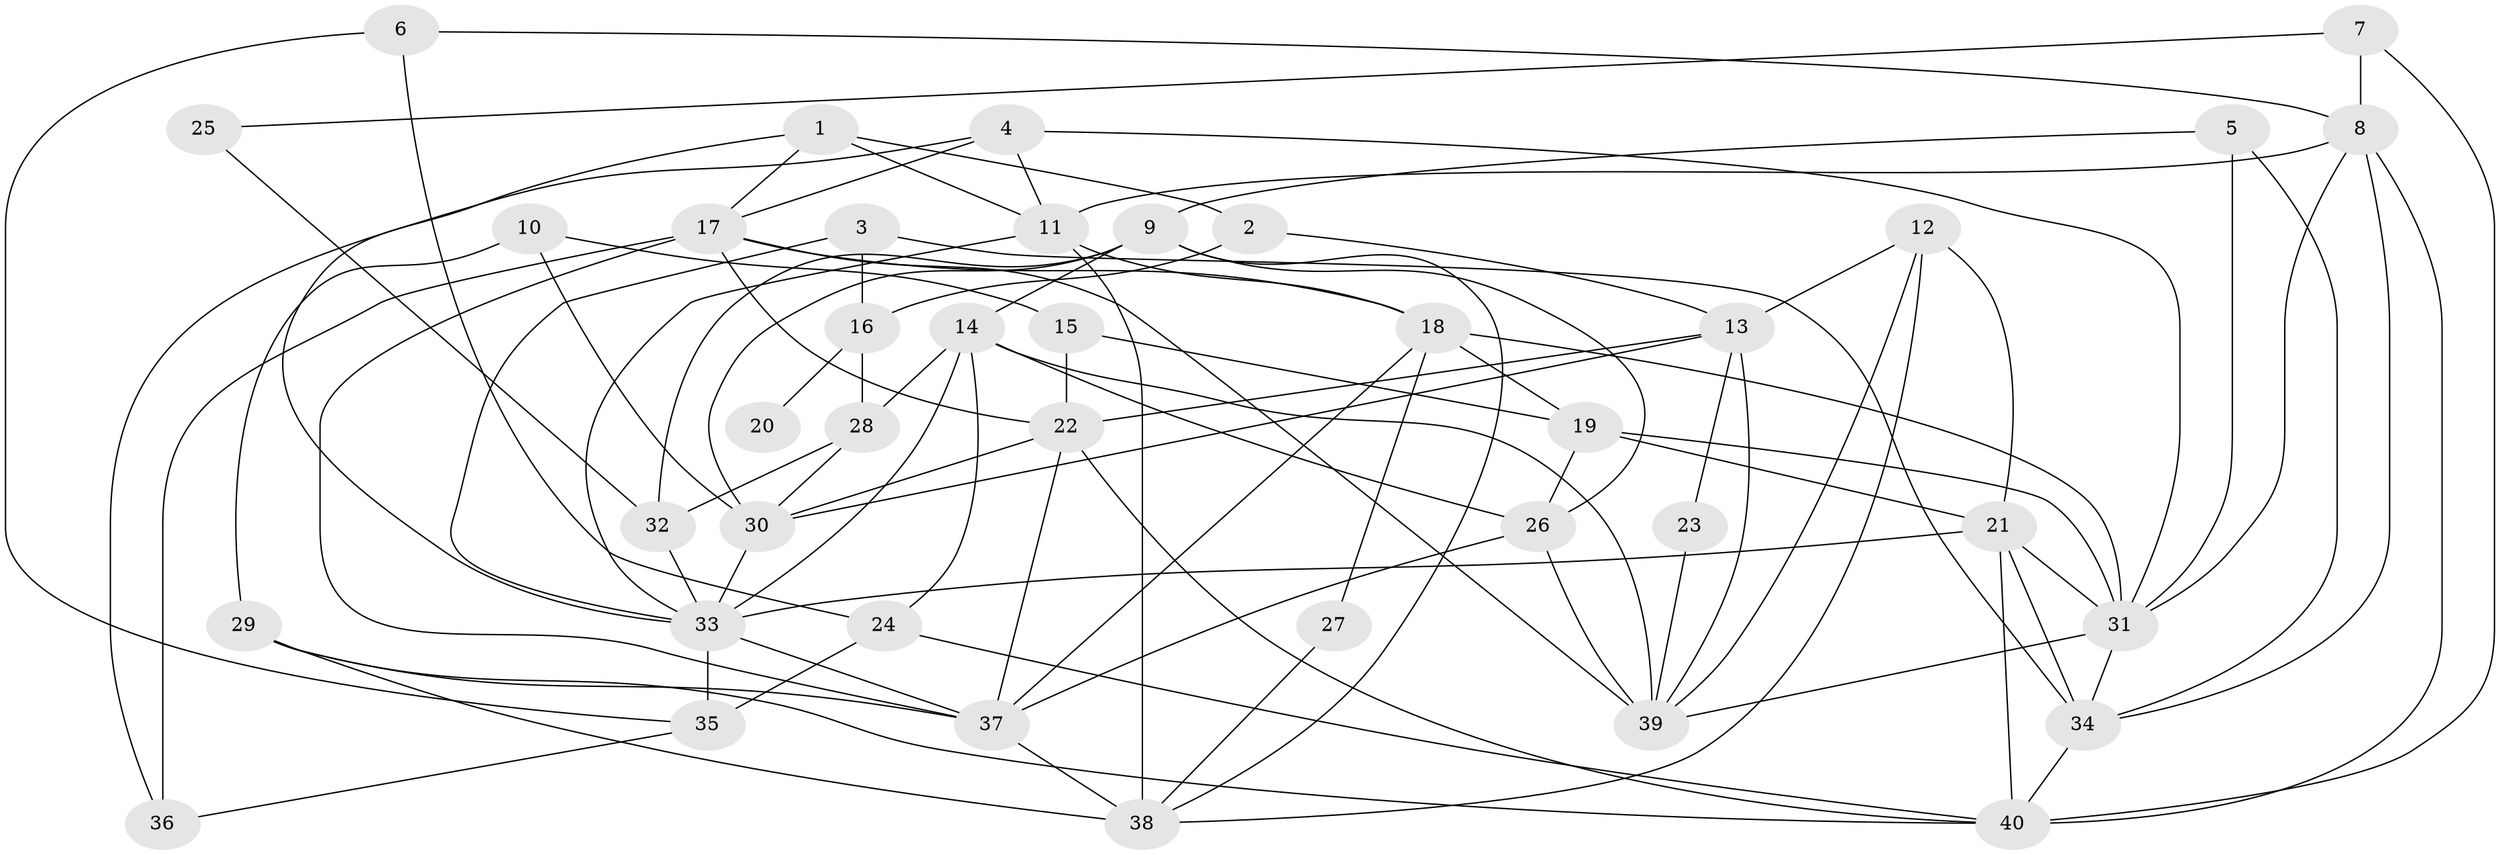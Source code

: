 // original degree distribution, {2: 0.12121212121212122, 3: 0.2878787878787879, 5: 0.24242424242424243, 6: 0.09090909090909091, 4: 0.22727272727272727, 8: 0.015151515151515152, 7: 0.015151515151515152}
// Generated by graph-tools (version 1.1) at 2025/37/03/04/25 23:37:00]
// undirected, 40 vertices, 94 edges
graph export_dot {
  node [color=gray90,style=filled];
  1;
  2;
  3;
  4;
  5;
  6;
  7;
  8;
  9;
  10;
  11;
  12;
  13;
  14;
  15;
  16;
  17;
  18;
  19;
  20;
  21;
  22;
  23;
  24;
  25;
  26;
  27;
  28;
  29;
  30;
  31;
  32;
  33;
  34;
  35;
  36;
  37;
  38;
  39;
  40;
  1 -- 2 [weight=1.0];
  1 -- 11 [weight=1.0];
  1 -- 17 [weight=1.0];
  1 -- 33 [weight=1.0];
  2 -- 13 [weight=1.0];
  2 -- 16 [weight=1.0];
  3 -- 16 [weight=1.0];
  3 -- 33 [weight=1.0];
  3 -- 34 [weight=1.0];
  4 -- 11 [weight=1.0];
  4 -- 17 [weight=1.0];
  4 -- 31 [weight=1.0];
  4 -- 36 [weight=1.0];
  5 -- 9 [weight=1.0];
  5 -- 31 [weight=1.0];
  5 -- 34 [weight=1.0];
  6 -- 8 [weight=1.0];
  6 -- 24 [weight=1.0];
  6 -- 35 [weight=1.0];
  7 -- 8 [weight=2.0];
  7 -- 25 [weight=1.0];
  7 -- 40 [weight=1.0];
  8 -- 11 [weight=1.0];
  8 -- 31 [weight=1.0];
  8 -- 34 [weight=1.0];
  8 -- 40 [weight=2.0];
  9 -- 14 [weight=1.0];
  9 -- 26 [weight=1.0];
  9 -- 30 [weight=1.0];
  9 -- 32 [weight=1.0];
  9 -- 38 [weight=1.0];
  10 -- 15 [weight=1.0];
  10 -- 29 [weight=2.0];
  10 -- 30 [weight=1.0];
  11 -- 18 [weight=1.0];
  11 -- 33 [weight=1.0];
  11 -- 38 [weight=2.0];
  12 -- 13 [weight=1.0];
  12 -- 21 [weight=1.0];
  12 -- 38 [weight=1.0];
  12 -- 39 [weight=1.0];
  13 -- 22 [weight=1.0];
  13 -- 23 [weight=1.0];
  13 -- 30 [weight=1.0];
  13 -- 39 [weight=1.0];
  14 -- 24 [weight=1.0];
  14 -- 26 [weight=1.0];
  14 -- 28 [weight=1.0];
  14 -- 33 [weight=1.0];
  14 -- 39 [weight=1.0];
  15 -- 19 [weight=1.0];
  15 -- 22 [weight=1.0];
  16 -- 20 [weight=2.0];
  16 -- 28 [weight=2.0];
  17 -- 18 [weight=1.0];
  17 -- 22 [weight=1.0];
  17 -- 36 [weight=1.0];
  17 -- 37 [weight=2.0];
  17 -- 39 [weight=1.0];
  18 -- 19 [weight=1.0];
  18 -- 27 [weight=1.0];
  18 -- 31 [weight=1.0];
  18 -- 37 [weight=1.0];
  19 -- 21 [weight=1.0];
  19 -- 26 [weight=1.0];
  19 -- 31 [weight=1.0];
  21 -- 31 [weight=1.0];
  21 -- 33 [weight=1.0];
  21 -- 34 [weight=1.0];
  21 -- 40 [weight=1.0];
  22 -- 30 [weight=1.0];
  22 -- 37 [weight=1.0];
  22 -- 40 [weight=1.0];
  23 -- 39 [weight=1.0];
  24 -- 35 [weight=1.0];
  24 -- 40 [weight=1.0];
  25 -- 32 [weight=1.0];
  26 -- 37 [weight=1.0];
  26 -- 39 [weight=2.0];
  27 -- 38 [weight=1.0];
  28 -- 30 [weight=1.0];
  28 -- 32 [weight=1.0];
  29 -- 37 [weight=1.0];
  29 -- 38 [weight=1.0];
  29 -- 40 [weight=1.0];
  30 -- 33 [weight=2.0];
  31 -- 34 [weight=1.0];
  31 -- 39 [weight=1.0];
  32 -- 33 [weight=1.0];
  33 -- 35 [weight=3.0];
  33 -- 37 [weight=1.0];
  34 -- 40 [weight=1.0];
  35 -- 36 [weight=1.0];
  37 -- 38 [weight=1.0];
}
